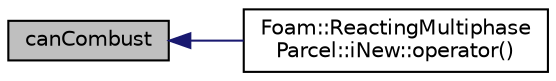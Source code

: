digraph "canCombust"
{
  bgcolor="transparent";
  edge [fontname="Helvetica",fontsize="10",labelfontname="Helvetica",labelfontsize="10"];
  node [fontname="Helvetica",fontsize="10",shape=record];
  rankdir="LR";
  Node143 [label="canCombust",height=0.2,width=0.4,color="black", fillcolor="grey75", style="filled", fontcolor="black"];
  Node143 -> Node144 [dir="back",color="midnightblue",fontsize="10",style="solid",fontname="Helvetica"];
  Node144 [label="Foam::ReactingMultiphase\lParcel::iNew::operator()",height=0.2,width=0.4,color="black",URL="$a25045.html#a8e53dcd3a280e798784183966985f401"];
}
